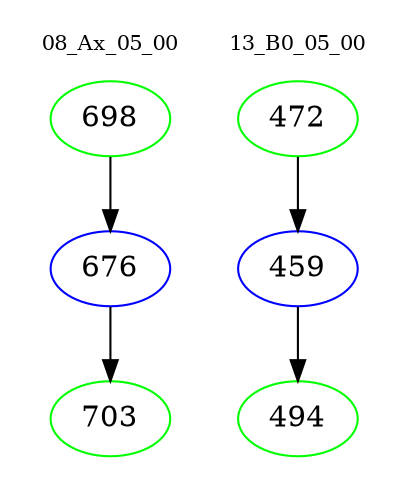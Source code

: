 digraph{
subgraph cluster_0 {
color = white
label = "08_Ax_05_00";
fontsize=10;
T0_698 [label="698", color="green"]
T0_698 -> T0_676 [color="black"]
T0_676 [label="676", color="blue"]
T0_676 -> T0_703 [color="black"]
T0_703 [label="703", color="green"]
}
subgraph cluster_1 {
color = white
label = "13_B0_05_00";
fontsize=10;
T1_472 [label="472", color="green"]
T1_472 -> T1_459 [color="black"]
T1_459 [label="459", color="blue"]
T1_459 -> T1_494 [color="black"]
T1_494 [label="494", color="green"]
}
}
